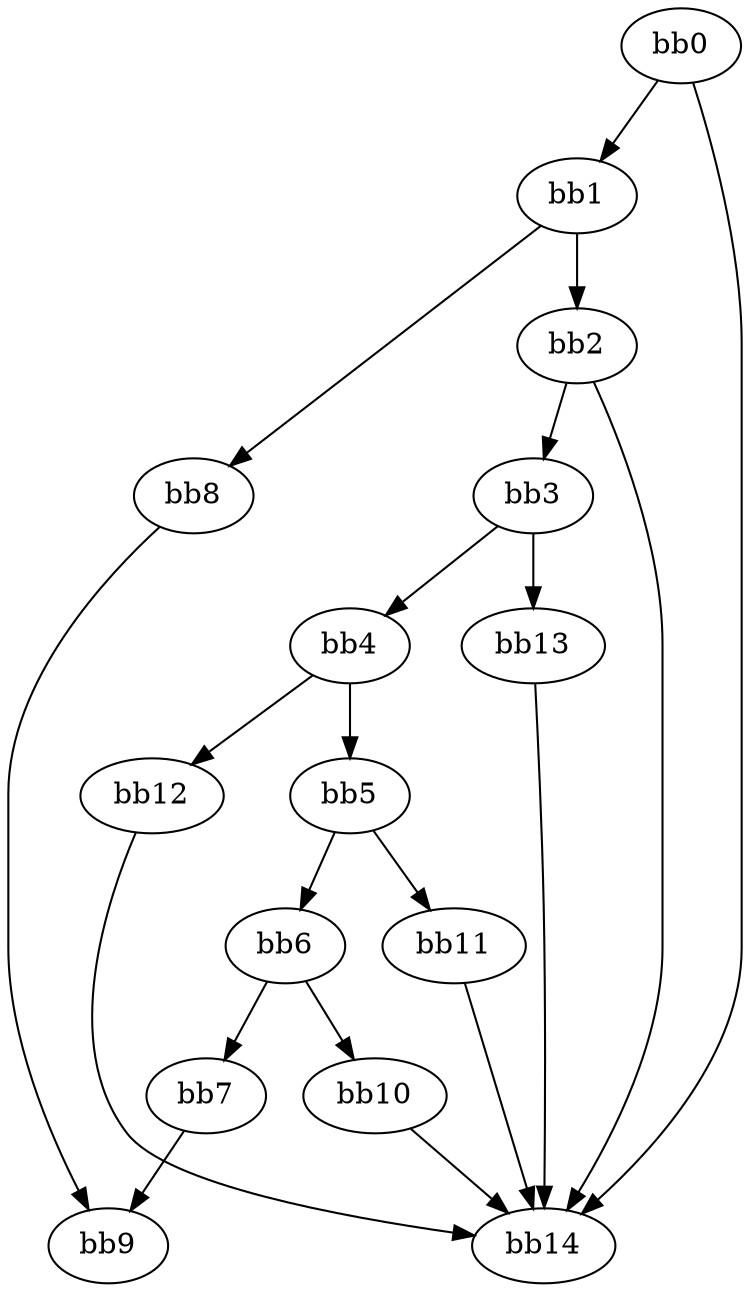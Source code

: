 digraph {
    0 [ label = "bb0\l" ]
    1 [ label = "bb1\l" ]
    2 [ label = "bb2\l" ]
    3 [ label = "bb3\l" ]
    4 [ label = "bb4\l" ]
    5 [ label = "bb5\l" ]
    6 [ label = "bb6\l" ]
    7 [ label = "bb7\l" ]
    8 [ label = "bb8\l" ]
    9 [ label = "bb9\l" ]
    10 [ label = "bb10\l" ]
    11 [ label = "bb11\l" ]
    12 [ label = "bb12\l" ]
    13 [ label = "bb13\l" ]
    14 [ label = "bb14\l" ]
    0 -> 1 [ ]
    0 -> 14 [ ]
    1 -> 2 [ ]
    1 -> 8 [ ]
    2 -> 3 [ ]
    2 -> 14 [ ]
    3 -> 4 [ ]
    3 -> 13 [ ]
    4 -> 5 [ ]
    4 -> 12 [ ]
    5 -> 6 [ ]
    5 -> 11 [ ]
    6 -> 7 [ ]
    6 -> 10 [ ]
    7 -> 9 [ ]
    8 -> 9 [ ]
    10 -> 14 [ ]
    11 -> 14 [ ]
    12 -> 14 [ ]
    13 -> 14 [ ]
}

